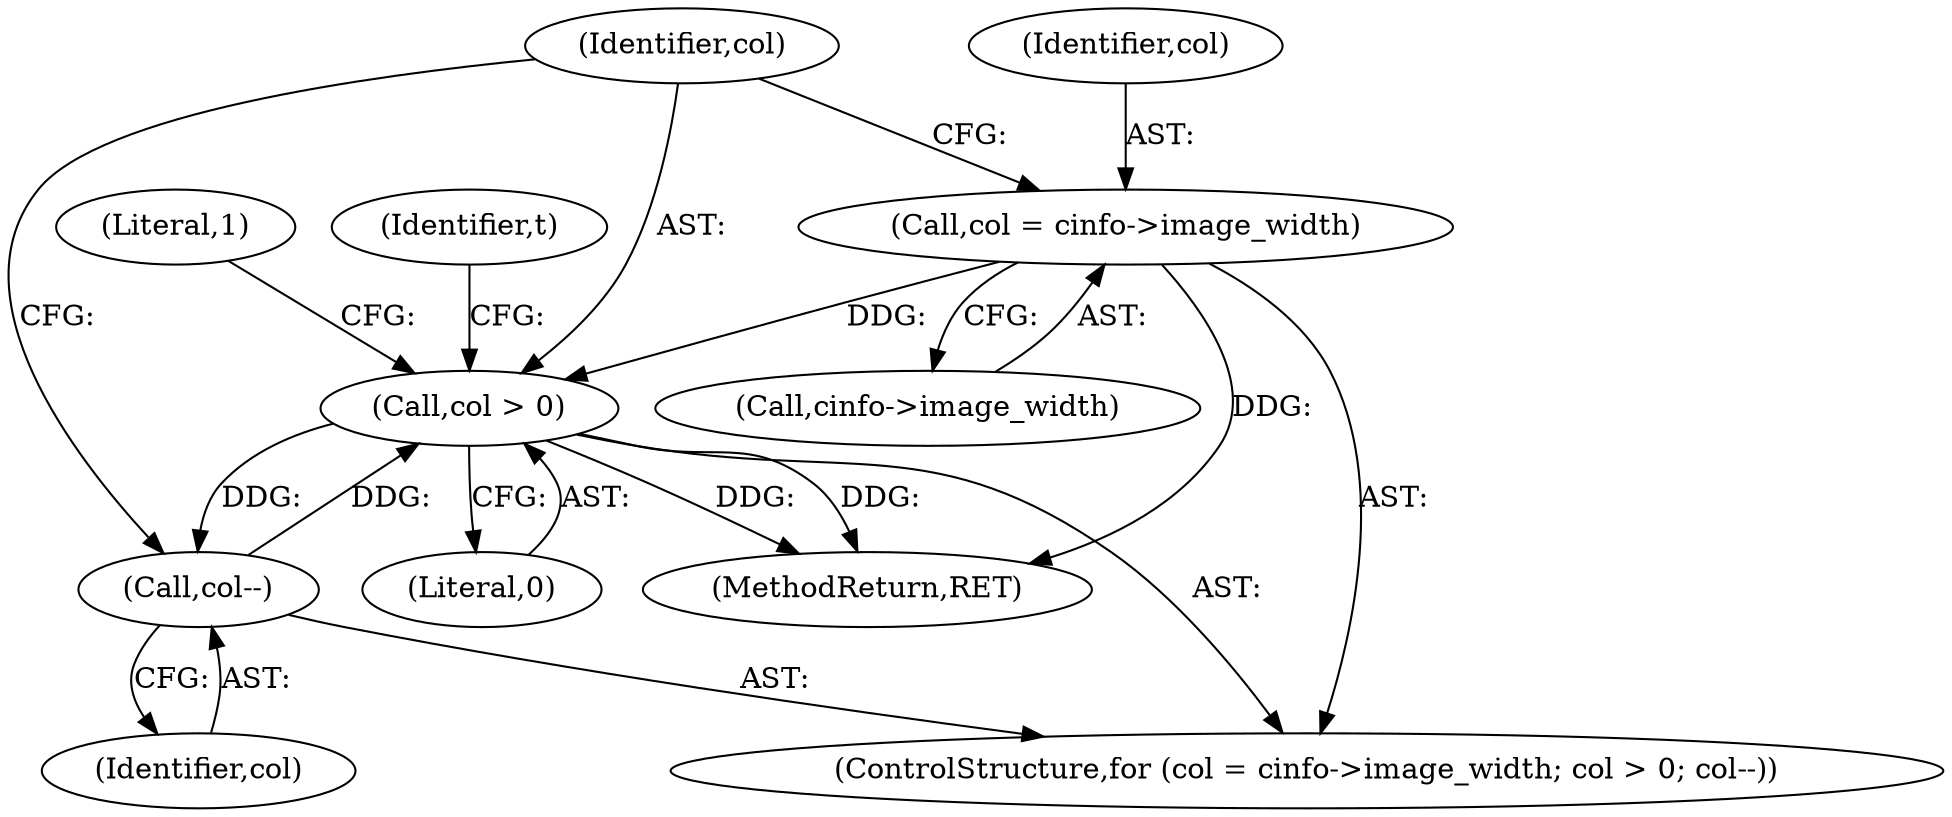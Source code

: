 digraph "0_libjpeg-turbo_9c78a04df4e44ef6487eee99c4258397f4fdca55@API" {
"1000201" [label="(Call,col = cinfo->image_width)"];
"1000206" [label="(Call,col > 0)"];
"1000209" [label="(Call,col--)"];
"1000208" [label="(Literal,0)"];
"1000206" [label="(Call,col > 0)"];
"1000462" [label="(MethodReturn,RET)"];
"1000203" [label="(Call,cinfo->image_width)"];
"1000213" [label="(Identifier,t)"];
"1000200" [label="(ControlStructure,for (col = cinfo->image_width; col > 0; col--))"];
"1000201" [label="(Call,col = cinfo->image_width)"];
"1000209" [label="(Call,col--)"];
"1000207" [label="(Identifier,col)"];
"1000210" [label="(Identifier,col)"];
"1000461" [label="(Literal,1)"];
"1000202" [label="(Identifier,col)"];
"1000201" -> "1000200"  [label="AST: "];
"1000201" -> "1000203"  [label="CFG: "];
"1000202" -> "1000201"  [label="AST: "];
"1000203" -> "1000201"  [label="AST: "];
"1000207" -> "1000201"  [label="CFG: "];
"1000201" -> "1000462"  [label="DDG: "];
"1000201" -> "1000206"  [label="DDG: "];
"1000206" -> "1000200"  [label="AST: "];
"1000206" -> "1000208"  [label="CFG: "];
"1000207" -> "1000206"  [label="AST: "];
"1000208" -> "1000206"  [label="AST: "];
"1000213" -> "1000206"  [label="CFG: "];
"1000461" -> "1000206"  [label="CFG: "];
"1000206" -> "1000462"  [label="DDG: "];
"1000206" -> "1000462"  [label="DDG: "];
"1000209" -> "1000206"  [label="DDG: "];
"1000206" -> "1000209"  [label="DDG: "];
"1000209" -> "1000200"  [label="AST: "];
"1000209" -> "1000210"  [label="CFG: "];
"1000210" -> "1000209"  [label="AST: "];
"1000207" -> "1000209"  [label="CFG: "];
}
